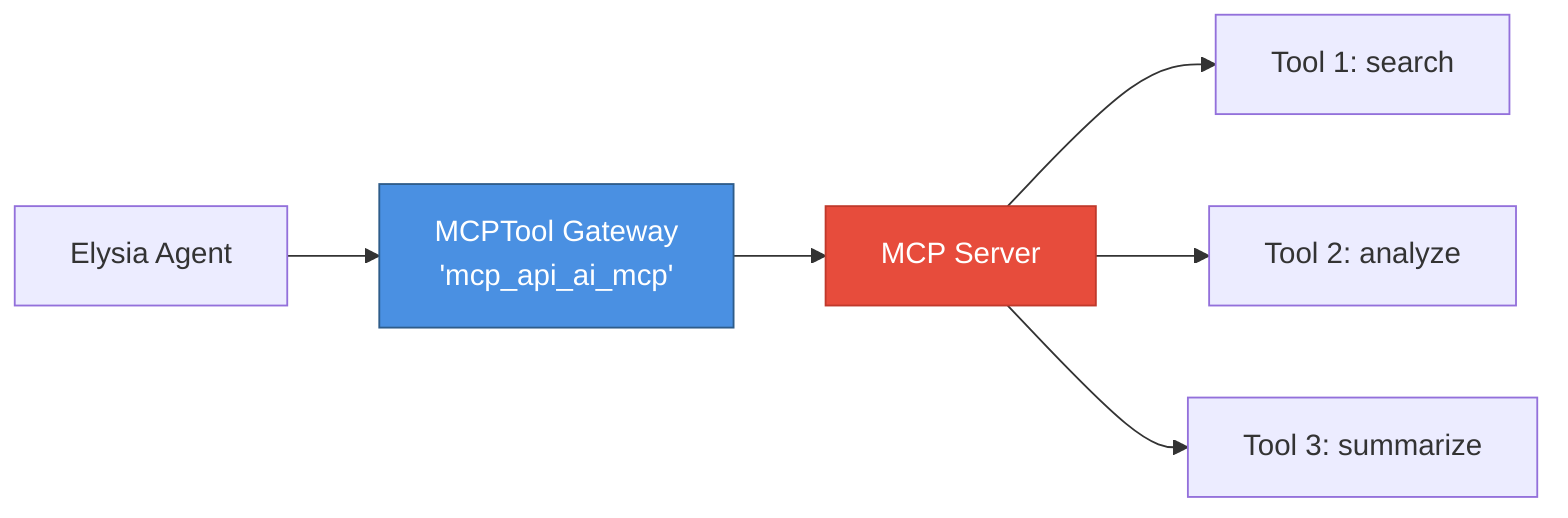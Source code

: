 graph LR
    A[Elysia Agent] --> B[MCPTool Gateway<br/>'mcp_api_ai_mcp']
    B --> C[MCP Server]
    C --> D[Tool 1: search]
    C --> E[Tool 2: analyze]
    C --> F[Tool 3: summarize]
    
    style B fill:#4A90E2,stroke:#2E5C8A,color:#fff
    style C fill:#E74C3C,stroke:#C0392B,color:#fff